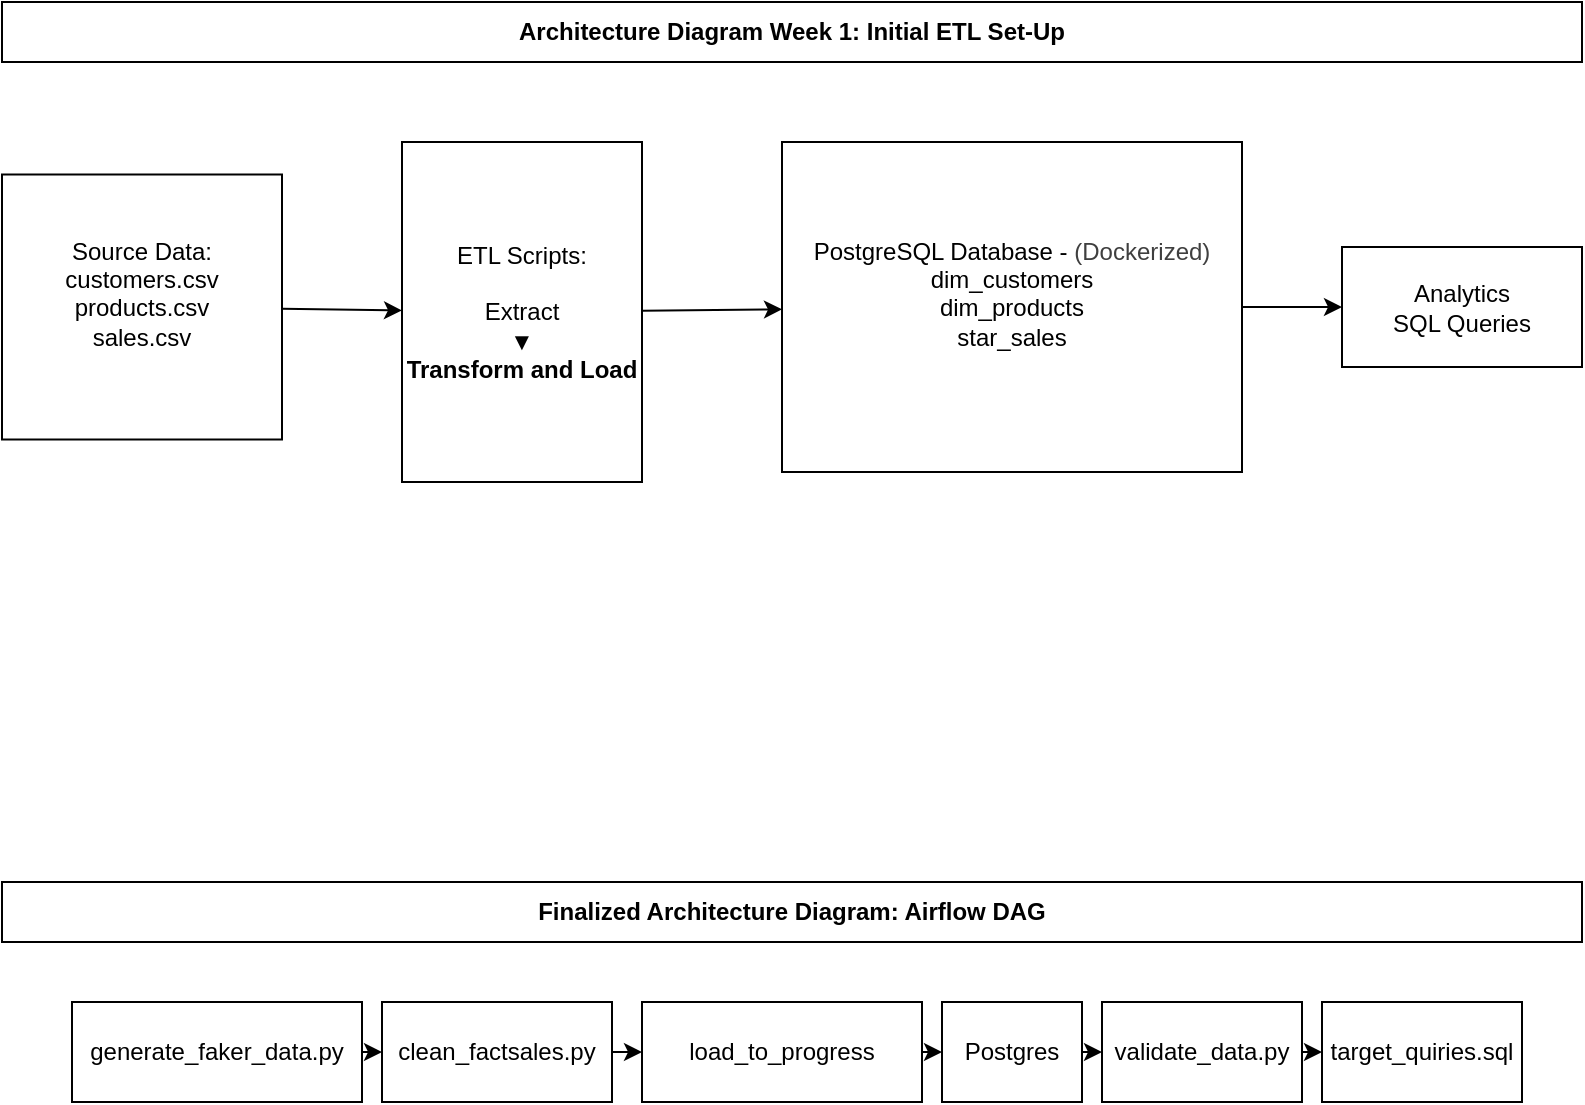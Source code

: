<mxfile>
    <diagram id="H8KH-iqJQkcAS56kA2J-" name="Page-1">
        <mxGraphModel dx="1622" dy="819" grid="1" gridSize="10" guides="1" tooltips="1" connect="1" arrows="1" fold="1" page="1" pageScale="1" pageWidth="850" pageHeight="1100" math="0" shadow="0">
            <root>
                <mxCell id="0"/>
                <mxCell id="1" parent="0"/>
                <mxCell id="2" value="&lt;div&gt;&lt;font color=&quot;#000000&quot;&gt;Architecture Diagram Week 1: Initial ETL Set-Up&lt;/font&gt;&lt;/div&gt;" style="rounded=0;whiteSpace=wrap;html=1;align=center;fontStyle=1" parent="1" vertex="1">
                    <mxGeometry x="30" y="120" width="790" height="30" as="geometry"/>
                </mxCell>
                <mxCell id="5" value="" style="edgeStyle=none;html=1;" parent="1" source="3" target="4" edge="1">
                    <mxGeometry relative="1" as="geometry"/>
                </mxCell>
                <mxCell id="3" value="Source Data:&lt;div&gt;customers.csv&lt;/div&gt;&lt;div&gt;products.csv&lt;/div&gt;&lt;div&gt;sales.csv&lt;/div&gt;&lt;div&gt;&lt;br&gt;&lt;/div&gt;" style="rounded=0;whiteSpace=wrap;html=1;" parent="1" vertex="1">
                    <mxGeometry x="30" y="206.25" width="140" height="132.5" as="geometry"/>
                </mxCell>
                <mxCell id="7" value="" style="edgeStyle=none;html=1;" parent="1" source="4" target="6" edge="1">
                    <mxGeometry relative="1" as="geometry"/>
                </mxCell>
                <mxCell id="4" value="ETL Scripts:&lt;div&gt;&lt;font color=&quot;#000000&quot;&gt;&lt;br&gt;&lt;/font&gt;Extract&lt;div&gt;&lt;font&gt;▼&lt;br&gt;&lt;/font&gt;&lt;b&gt;Transform and&amp;nbsp;&lt;/b&gt;&lt;b style=&quot;background-color: transparent;&quot;&gt;Load&lt;/b&gt;&lt;/div&gt;&lt;/div&gt;" style="whiteSpace=wrap;html=1;rounded=0;" parent="1" vertex="1">
                    <mxGeometry x="230" y="190" width="120" height="170" as="geometry"/>
                </mxCell>
                <mxCell id="9" value="" style="edgeStyle=none;html=1;" parent="1" source="6" target="8" edge="1">
                    <mxGeometry relative="1" as="geometry"/>
                </mxCell>
                <mxCell id="6" value="&lt;div&gt;&lt;font color=&quot;#000000&quot;&gt;PostgreSQL Database -&amp;nbsp;&lt;/font&gt;&lt;span style=&quot;color: rgb(63, 63, 63); background-color: transparent;&quot;&gt;(Dockerized)&lt;/span&gt;&lt;/div&gt;&lt;div&gt;dim_customers&lt;/div&gt;&lt;div&gt;dim_products&lt;/div&gt;&lt;div&gt;star_sales&lt;br&gt;&lt;br&gt;&lt;/div&gt;" style="whiteSpace=wrap;html=1;rounded=0;" parent="1" vertex="1">
                    <mxGeometry x="420" y="190" width="230" height="165" as="geometry"/>
                </mxCell>
                <mxCell id="8" value="Analytics&lt;br&gt;SQL Queries" style="whiteSpace=wrap;html=1;rounded=0;" parent="1" vertex="1">
                    <mxGeometry x="700" y="242.5" width="120" height="60" as="geometry"/>
                </mxCell>
                <mxCell id="10" value="Finalized Architecture Diagram: Airflow DAG" style="rounded=0;whiteSpace=wrap;html=1;align=center;fontStyle=1" vertex="1" parent="1">
                    <mxGeometry x="30" y="560" width="790" height="30" as="geometry"/>
                </mxCell>
                <mxCell id="17" style="edgeStyle=none;html=1;exitX=1;exitY=0.5;exitDx=0;exitDy=0;entryX=0;entryY=0.5;entryDx=0;entryDy=0;" edge="1" parent="1" source="11" target="13">
                    <mxGeometry relative="1" as="geometry"/>
                </mxCell>
                <mxCell id="11" value="&lt;div&gt;generate_faker_data.py&lt;/div&gt;" style="rounded=0;whiteSpace=wrap;html=1;" vertex="1" parent="1">
                    <mxGeometry x="65" y="620" width="145" height="50" as="geometry"/>
                </mxCell>
                <mxCell id="18" style="edgeStyle=none;html=1;exitX=1;exitY=0.5;exitDx=0;exitDy=0;entryX=0;entryY=0.5;entryDx=0;entryDy=0;" edge="1" parent="1" source="13" target="14">
                    <mxGeometry relative="1" as="geometry"/>
                </mxCell>
                <mxCell id="13" value="&lt;div&gt;clean_factsales.py&lt;/div&gt;" style="rounded=0;whiteSpace=wrap;html=1;" vertex="1" parent="1">
                    <mxGeometry x="220" y="620" width="115" height="50" as="geometry"/>
                </mxCell>
                <mxCell id="19" style="edgeStyle=none;html=1;exitX=1;exitY=0.5;exitDx=0;exitDy=0;" edge="1" parent="1" source="14" target="15">
                    <mxGeometry relative="1" as="geometry"/>
                </mxCell>
                <mxCell id="14" value="&lt;div&gt;load_to_progress&lt;/div&gt;" style="rounded=0;whiteSpace=wrap;html=1;" vertex="1" parent="1">
                    <mxGeometry x="350" y="620" width="140" height="50" as="geometry"/>
                </mxCell>
                <mxCell id="20" style="edgeStyle=none;html=1;exitX=1;exitY=0.5;exitDx=0;exitDy=0;entryX=0;entryY=0.5;entryDx=0;entryDy=0;" edge="1" parent="1" source="15" target="16">
                    <mxGeometry relative="1" as="geometry"/>
                </mxCell>
                <mxCell id="15" value="&lt;div&gt;Postgres&lt;/div&gt;" style="rounded=0;whiteSpace=wrap;html=1;" vertex="1" parent="1">
                    <mxGeometry x="500" y="620" width="70" height="50" as="geometry"/>
                </mxCell>
                <mxCell id="22" value="" style="edgeStyle=none;html=1;" edge="1" parent="1" source="16" target="21">
                    <mxGeometry relative="1" as="geometry"/>
                </mxCell>
                <mxCell id="16" value="&lt;div&gt;validate_data.py&lt;/div&gt;" style="rounded=0;whiteSpace=wrap;html=1;" vertex="1" parent="1">
                    <mxGeometry x="580" y="620" width="100" height="50" as="geometry"/>
                </mxCell>
                <mxCell id="21" value="&lt;div&gt;target_quiries.sql&lt;/div&gt;" style="rounded=0;whiteSpace=wrap;html=1;" vertex="1" parent="1">
                    <mxGeometry x="690" y="620" width="100" height="50" as="geometry"/>
                </mxCell>
            </root>
        </mxGraphModel>
    </diagram>
</mxfile>